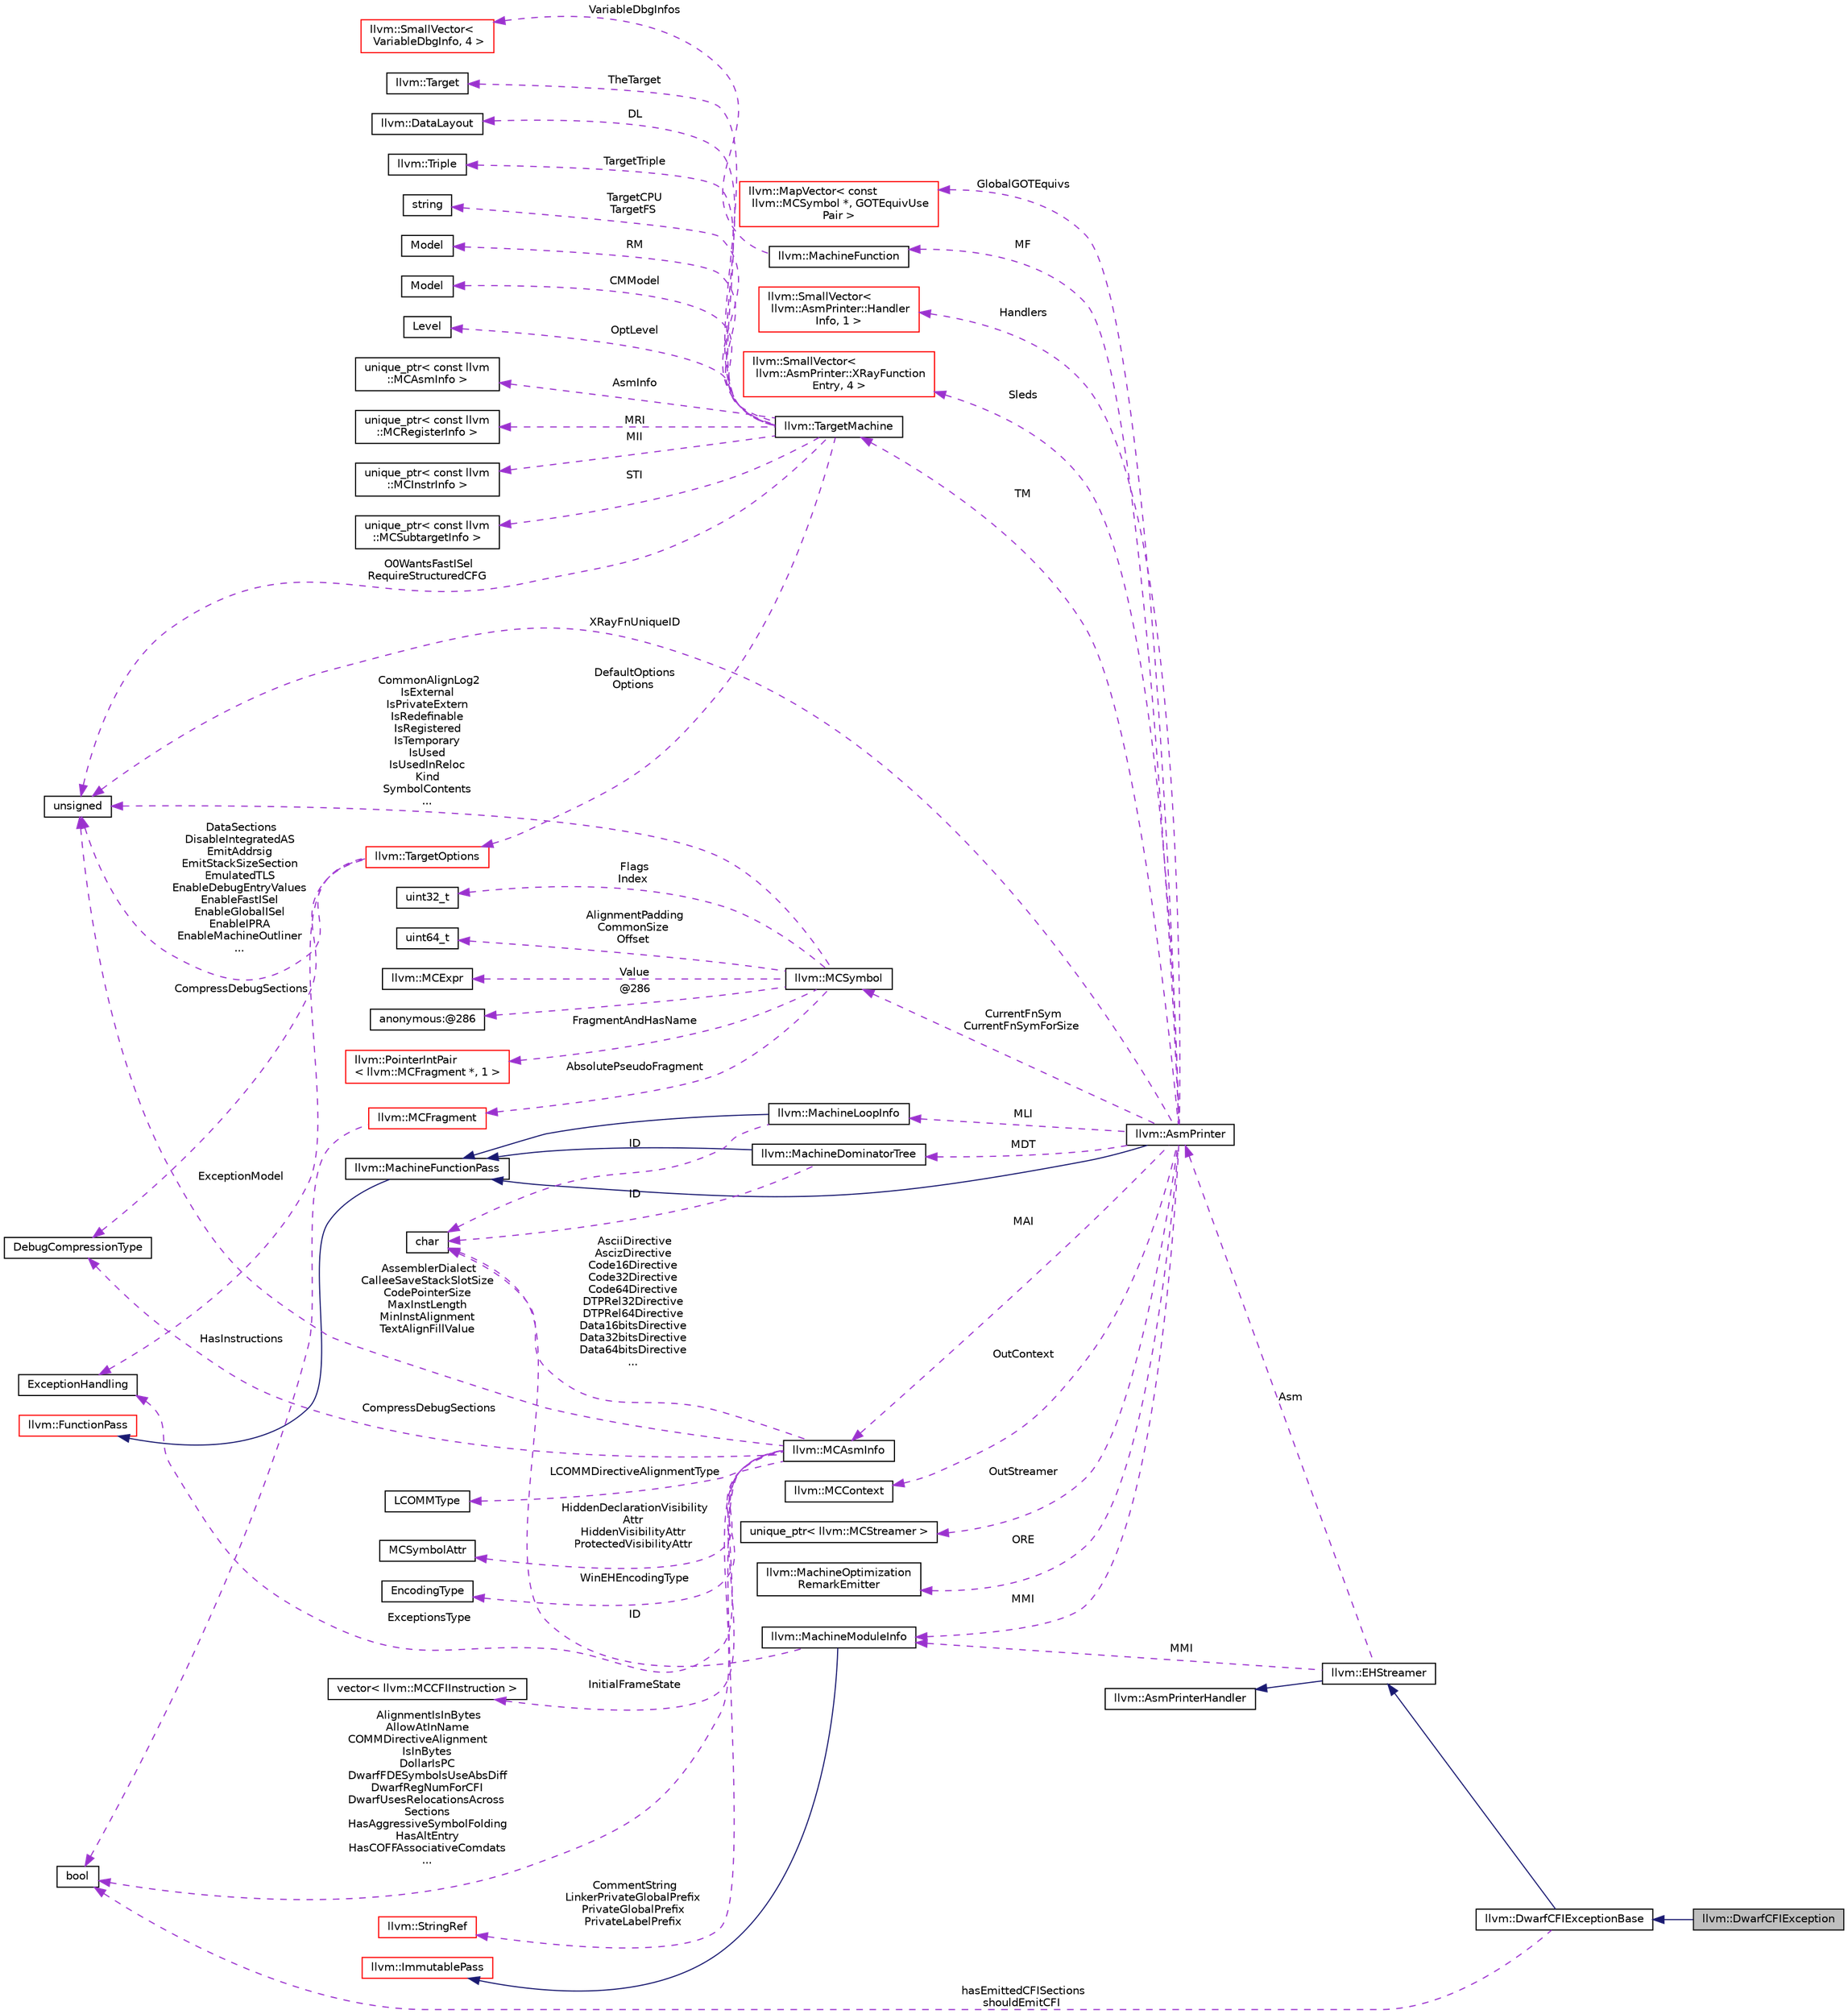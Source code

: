 digraph "llvm::DwarfCFIException"
{
 // LATEX_PDF_SIZE
  bgcolor="transparent";
  edge [fontname="Helvetica",fontsize="10",labelfontname="Helvetica",labelfontsize="10"];
  node [fontname="Helvetica",fontsize="10",shape="box"];
  rankdir="LR";
  Node1 [label="llvm::DwarfCFIException",height=0.2,width=0.4,color="black", fillcolor="grey75", style="filled", fontcolor="black",tooltip=" "];
  Node2 -> Node1 [dir="back",color="midnightblue",fontsize="10",style="solid",fontname="Helvetica"];
  Node2 [label="llvm::DwarfCFIExceptionBase",height=0.2,width=0.4,color="black",URL="$classllvm_1_1DwarfCFIExceptionBase.html",tooltip=" "];
  Node3 -> Node2 [dir="back",color="midnightblue",fontsize="10",style="solid",fontname="Helvetica"];
  Node3 [label="llvm::EHStreamer",height=0.2,width=0.4,color="black",URL="$classllvm_1_1EHStreamer.html",tooltip="Emits exception handling directives."];
  Node4 -> Node3 [dir="back",color="midnightblue",fontsize="10",style="solid",fontname="Helvetica"];
  Node4 [label="llvm::AsmPrinterHandler",height=0.2,width=0.4,color="black",URL="$classllvm_1_1AsmPrinterHandler.html",tooltip="Collects and handles AsmPrinter objects required to build debug or EH information."];
  Node5 -> Node3 [dir="back",color="darkorchid3",fontsize="10",style="dashed",label=" Asm" ,fontname="Helvetica"];
  Node5 [label="llvm::AsmPrinter",height=0.2,width=0.4,color="black",URL="$classllvm_1_1AsmPrinter.html",tooltip="This class is intended to be used as a driving class for all asm writers."];
  Node6 -> Node5 [dir="back",color="midnightblue",fontsize="10",style="solid",fontname="Helvetica"];
  Node6 [label="llvm::MachineFunctionPass",height=0.2,width=0.4,color="black",URL="$classllvm_1_1MachineFunctionPass.html",tooltip="MachineFunctionPass - This class adapts the FunctionPass interface to allow convenient creation of pa..."];
  Node7 -> Node6 [dir="back",color="midnightblue",fontsize="10",style="solid",fontname="Helvetica"];
  Node7 [label="llvm::FunctionPass",height=0.2,width=0.4,color="red",URL="$classllvm_1_1FunctionPass.html",tooltip="FunctionPass class - This class is used to implement most global optimizations."];
  Node9 -> Node5 [dir="back",color="darkorchid3",fontsize="10",style="dashed",label=" TM" ,fontname="Helvetica"];
  Node9 [label="llvm::TargetMachine",height=0.2,width=0.4,color="black",URL="$classllvm_1_1TargetMachine.html",tooltip="Primary interface to the complete machine description for the target machine."];
  Node10 -> Node9 [dir="back",color="darkorchid3",fontsize="10",style="dashed",label=" TheTarget" ,fontname="Helvetica"];
  Node10 [label="llvm::Target",height=0.2,width=0.4,color="black",URL="$classllvm_1_1Target.html",tooltip="Target - Wrapper for Target specific information."];
  Node11 -> Node9 [dir="back",color="darkorchid3",fontsize="10",style="dashed",label=" DL" ,fontname="Helvetica"];
  Node11 [label="llvm::DataLayout",height=0.2,width=0.4,color="black",URL="$classllvm_1_1DataLayout.html",tooltip="A parsed version of the target data layout string in and methods for querying it."];
  Node12 -> Node9 [dir="back",color="darkorchid3",fontsize="10",style="dashed",label=" TargetTriple" ,fontname="Helvetica"];
  Node12 [label="llvm::Triple",height=0.2,width=0.4,color="black",URL="$classllvm_1_1Triple.html",tooltip="Triple - Helper class for working with autoconf configuration names."];
  Node13 -> Node9 [dir="back",color="darkorchid3",fontsize="10",style="dashed",label=" TargetCPU\nTargetFS" ,fontname="Helvetica"];
  Node13 [label="string",height=0.2,width=0.4,color="black",tooltip=" "];
  Node14 -> Node9 [dir="back",color="darkorchid3",fontsize="10",style="dashed",label=" RM" ,fontname="Helvetica"];
  Node14 [label="Model",height=0.2,width=0.4,color="black",tooltip=" "];
  Node15 -> Node9 [dir="back",color="darkorchid3",fontsize="10",style="dashed",label=" CMModel" ,fontname="Helvetica"];
  Node15 [label="Model",height=0.2,width=0.4,color="black",tooltip=" "];
  Node16 -> Node9 [dir="back",color="darkorchid3",fontsize="10",style="dashed",label=" OptLevel" ,fontname="Helvetica"];
  Node16 [label="Level",height=0.2,width=0.4,color="black",tooltip=" "];
  Node17 -> Node9 [dir="back",color="darkorchid3",fontsize="10",style="dashed",label=" AsmInfo" ,fontname="Helvetica"];
  Node17 [label="unique_ptr\< const llvm\l::MCAsmInfo \>",height=0.2,width=0.4,color="black",tooltip=" "];
  Node18 -> Node9 [dir="back",color="darkorchid3",fontsize="10",style="dashed",label=" MRI" ,fontname="Helvetica"];
  Node18 [label="unique_ptr\< const llvm\l::MCRegisterInfo \>",height=0.2,width=0.4,color="black",tooltip=" "];
  Node19 -> Node9 [dir="back",color="darkorchid3",fontsize="10",style="dashed",label=" MII" ,fontname="Helvetica"];
  Node19 [label="unique_ptr\< const llvm\l::MCInstrInfo \>",height=0.2,width=0.4,color="black",tooltip=" "];
  Node20 -> Node9 [dir="back",color="darkorchid3",fontsize="10",style="dashed",label=" STI" ,fontname="Helvetica"];
  Node20 [label="unique_ptr\< const llvm\l::MCSubtargetInfo \>",height=0.2,width=0.4,color="black",tooltip=" "];
  Node21 -> Node9 [dir="back",color="darkorchid3",fontsize="10",style="dashed",label=" O0WantsFastISel\nRequireStructuredCFG" ,fontname="Helvetica"];
  Node21 [label="unsigned",height=0.2,width=0.4,color="black",URL="$classunsigned.html",tooltip=" "];
  Node22 -> Node9 [dir="back",color="darkorchid3",fontsize="10",style="dashed",label=" DefaultOptions\nOptions" ,fontname="Helvetica"];
  Node22 [label="llvm::TargetOptions",height=0.2,width=0.4,color="red",URL="$classllvm_1_1TargetOptions.html",tooltip=" "];
  Node21 -> Node22 [dir="back",color="darkorchid3",fontsize="10",style="dashed",label=" DataSections\nDisableIntegratedAS\nEmitAddrsig\nEmitStackSizeSection\nEmulatedTLS\nEnableDebugEntryValues\nEnableFastISel\nEnableGlobalISel\nEnableIPRA\nEnableMachineOutliner\n..." ,fontname="Helvetica"];
  Node24 -> Node22 [dir="back",color="darkorchid3",fontsize="10",style="dashed",label=" CompressDebugSections" ,fontname="Helvetica"];
  Node24 [label="DebugCompressionType",height=0.2,width=0.4,color="black",tooltip=" "];
  Node31 -> Node22 [dir="back",color="darkorchid3",fontsize="10",style="dashed",label=" ExceptionModel" ,fontname="Helvetica"];
  Node31 [label="ExceptionHandling",height=0.2,width=0.4,color="black",tooltip=" "];
  Node36 -> Node5 [dir="back",color="darkorchid3",fontsize="10",style="dashed",label=" MAI" ,fontname="Helvetica"];
  Node36 [label="llvm::MCAsmInfo",height=0.2,width=0.4,color="black",URL="$classllvm_1_1MCAsmInfo.html",tooltip="This class is intended to be used as a base class for asm properties and features specific to the tar..."];
  Node21 -> Node36 [dir="back",color="darkorchid3",fontsize="10",style="dashed",label=" AssemblerDialect\nCalleeSaveStackSlotSize\nCodePointerSize\nMaxInstLength\nMinInstAlignment\nTextAlignFillValue" ,fontname="Helvetica"];
  Node33 -> Node36 [dir="back",color="darkorchid3",fontsize="10",style="dashed",label=" AlignmentIsInBytes\nAllowAtInName\nCOMMDirectiveAlignment\lIsInBytes\nDollarIsPC\nDwarfFDESymbolsUseAbsDiff\nDwarfRegNumForCFI\nDwarfUsesRelocationsAcross\lSections\nHasAggressiveSymbolFolding\nHasAltEntry\nHasCOFFAssociativeComdats\n..." ,fontname="Helvetica"];
  Node33 [label="bool",height=0.2,width=0.4,color="black",URL="$classbool.html",tooltip=" "];
  Node37 -> Node36 [dir="back",color="darkorchid3",fontsize="10",style="dashed",label=" AsciiDirective\nAscizDirective\nCode16Directive\nCode32Directive\nCode64Directive\nDTPRel32Directive\nDTPRel64Directive\nData16bitsDirective\nData32bitsDirective\nData64bitsDirective\n..." ,fontname="Helvetica"];
  Node37 [label="char",height=0.2,width=0.4,color="black",URL="$classchar.html",tooltip=" "];
  Node38 -> Node36 [dir="back",color="darkorchid3",fontsize="10",style="dashed",label=" CommentString\nLinkerPrivateGlobalPrefix\nPrivateGlobalPrefix\nPrivateLabelPrefix" ,fontname="Helvetica"];
  Node38 [label="llvm::StringRef",height=0.2,width=0.4,color="red",URL="$classllvm_1_1StringRef.html",tooltip="StringRef - Represent a constant reference to a string, i.e."];
  Node40 -> Node36 [dir="back",color="darkorchid3",fontsize="10",style="dashed",label=" LCOMMDirectiveAlignmentType" ,fontname="Helvetica"];
  Node40 [label="LCOMMType",height=0.2,width=0.4,color="black",tooltip=" "];
  Node41 -> Node36 [dir="back",color="darkorchid3",fontsize="10",style="dashed",label=" HiddenDeclarationVisibility\lAttr\nHiddenVisibilityAttr\nProtectedVisibilityAttr" ,fontname="Helvetica"];
  Node41 [label="MCSymbolAttr",height=0.2,width=0.4,color="black",tooltip=" "];
  Node31 -> Node36 [dir="back",color="darkorchid3",fontsize="10",style="dashed",label=" ExceptionsType" ,fontname="Helvetica"];
  Node42 -> Node36 [dir="back",color="darkorchid3",fontsize="10",style="dashed",label=" WinEHEncodingType" ,fontname="Helvetica"];
  Node42 [label="EncodingType",height=0.2,width=0.4,color="black",tooltip=" "];
  Node43 -> Node36 [dir="back",color="darkorchid3",fontsize="10",style="dashed",label=" InitialFrameState" ,fontname="Helvetica"];
  Node43 [label="vector\< llvm::MCCFIInstruction \>",height=0.2,width=0.4,color="black",tooltip=" "];
  Node24 -> Node36 [dir="back",color="darkorchid3",fontsize="10",style="dashed",label=" CompressDebugSections" ,fontname="Helvetica"];
  Node44 -> Node5 [dir="back",color="darkorchid3",fontsize="10",style="dashed",label=" OutContext" ,fontname="Helvetica"];
  Node44 [label="llvm::MCContext",height=0.2,width=0.4,color="black",URL="$classllvm_1_1MCContext.html",tooltip="Context object for machine code objects."];
  Node45 -> Node5 [dir="back",color="darkorchid3",fontsize="10",style="dashed",label=" OutStreamer" ,fontname="Helvetica"];
  Node45 [label="unique_ptr\< llvm::MCStreamer \>",height=0.2,width=0.4,color="black",tooltip=" "];
  Node46 -> Node5 [dir="back",color="darkorchid3",fontsize="10",style="dashed",label=" MF" ,fontname="Helvetica"];
  Node46 [label="llvm::MachineFunction",height=0.2,width=0.4,color="black",URL="$classllvm_1_1MachineFunction.html",tooltip=" "];
  Node47 -> Node46 [dir="back",color="darkorchid3",fontsize="10",style="dashed",label=" VariableDbgInfos" ,fontname="Helvetica"];
  Node47 [label="llvm::SmallVector\<\l VariableDbgInfo, 4 \>",height=0.2,width=0.4,color="red",URL="$classllvm_1_1SmallVector.html",tooltip=" "];
  Node61 -> Node5 [dir="back",color="darkorchid3",fontsize="10",style="dashed",label=" MMI" ,fontname="Helvetica"];
  Node61 [label="llvm::MachineModuleInfo",height=0.2,width=0.4,color="black",URL="$classllvm_1_1MachineModuleInfo.html",tooltip="This class contains meta information specific to a module."];
  Node62 -> Node61 [dir="back",color="midnightblue",fontsize="10",style="solid",fontname="Helvetica"];
  Node62 [label="llvm::ImmutablePass",height=0.2,width=0.4,color="red",URL="$classllvm_1_1ImmutablePass.html",tooltip="ImmutablePass class - This class is used to provide information that does not need to be run."];
  Node37 -> Node61 [dir="back",color="darkorchid3",fontsize="10",style="dashed",label=" ID" ,fontname="Helvetica"];
  Node64 -> Node5 [dir="back",color="darkorchid3",fontsize="10",style="dashed",label=" MDT" ,fontname="Helvetica"];
  Node64 [label="llvm::MachineDominatorTree",height=0.2,width=0.4,color="black",URL="$classllvm_1_1MachineDominatorTree.html",tooltip="DominatorTree Class - Concrete subclass of DominatorTreeBase that is used to compute a normal dominat..."];
  Node6 -> Node64 [dir="back",color="midnightblue",fontsize="10",style="solid",fontname="Helvetica"];
  Node37 -> Node64 [dir="back",color="darkorchid3",fontsize="10",style="dashed",label=" ID" ,fontname="Helvetica"];
  Node65 -> Node5 [dir="back",color="darkorchid3",fontsize="10",style="dashed",label=" MLI" ,fontname="Helvetica"];
  Node65 [label="llvm::MachineLoopInfo",height=0.2,width=0.4,color="black",URL="$classllvm_1_1MachineLoopInfo.html",tooltip=" "];
  Node6 -> Node65 [dir="back",color="midnightblue",fontsize="10",style="solid",fontname="Helvetica"];
  Node37 -> Node65 [dir="back",color="darkorchid3",fontsize="10",style="dashed",label=" ID" ,fontname="Helvetica"];
  Node66 -> Node5 [dir="back",color="darkorchid3",fontsize="10",style="dashed",label=" ORE" ,fontname="Helvetica"];
  Node66 [label="llvm::MachineOptimization\lRemarkEmitter",height=0.2,width=0.4,color="black",URL="$classllvm_1_1MachineOptimizationRemarkEmitter.html",tooltip="The optimization diagnostic interface."];
  Node67 -> Node5 [dir="back",color="darkorchid3",fontsize="10",style="dashed",label=" CurrentFnSym\nCurrentFnSymForSize" ,fontname="Helvetica"];
  Node67 [label="llvm::MCSymbol",height=0.2,width=0.4,color="black",URL="$classllvm_1_1MCSymbol.html",tooltip="MCSymbol - Instances of this class represent a symbol name in the MC file, and MCSymbols are created ..."];
  Node68 -> Node67 [dir="back",color="darkorchid3",fontsize="10",style="dashed",label=" AbsolutePseudoFragment" ,fontname="Helvetica"];
  Node68 [label="llvm::MCFragment",height=0.2,width=0.4,color="red",URL="$classllvm_1_1MCFragment.html",tooltip=" "];
  Node33 -> Node68 [dir="back",color="darkorchid3",fontsize="10",style="dashed",label=" HasInstructions" ,fontname="Helvetica"];
  Node78 -> Node67 [dir="back",color="darkorchid3",fontsize="10",style="dashed",label=" FragmentAndHasName" ,fontname="Helvetica"];
  Node78 [label="llvm::PointerIntPair\l\< llvm::MCFragment *, 1 \>",height=0.2,width=0.4,color="red",URL="$classllvm_1_1PointerIntPair.html",tooltip=" "];
  Node21 -> Node67 [dir="back",color="darkorchid3",fontsize="10",style="dashed",label=" CommonAlignLog2\nIsExternal\nIsPrivateExtern\nIsRedefinable\nIsRegistered\nIsTemporary\nIsUsed\nIsUsedInReloc\nKind\nSymbolContents\n..." ,fontname="Helvetica"];
  Node80 -> Node67 [dir="back",color="darkorchid3",fontsize="10",style="dashed",label=" Flags\nIndex" ,fontname="Helvetica"];
  Node80 [label="uint32_t",height=0.2,width=0.4,color="black",URL="$classuint32__t.html",tooltip=" "];
  Node81 -> Node67 [dir="back",color="darkorchid3",fontsize="10",style="dashed",label=" AlignmentPadding\nCommonSize\nOffset" ,fontname="Helvetica"];
  Node81 [label="uint64_t",height=0.2,width=0.4,color="black",tooltip=" "];
  Node82 -> Node67 [dir="back",color="darkorchid3",fontsize="10",style="dashed",label=" Value" ,fontname="Helvetica"];
  Node82 [label="llvm::MCExpr",height=0.2,width=0.4,color="black",URL="$classllvm_1_1MCExpr.html",tooltip="Base class for the full range of assembler expressions which are needed for parsing."];
  Node83 -> Node67 [dir="back",color="darkorchid3",fontsize="10",style="dashed",label=" @286" ,fontname="Helvetica"];
  Node83 [label="anonymous:@286",height=0.2,width=0.4,color="black",tooltip=" "];
  Node84 -> Node5 [dir="back",color="darkorchid3",fontsize="10",style="dashed",label=" GlobalGOTEquivs" ,fontname="Helvetica"];
  Node84 [label="llvm::MapVector\< const\l llvm::MCSymbol *, GOTEquivUse\lPair \>",height=0.2,width=0.4,color="red",URL="$classllvm_1_1MapVector.html",tooltip=" "];
  Node86 -> Node5 [dir="back",color="darkorchid3",fontsize="10",style="dashed",label=" Handlers" ,fontname="Helvetica"];
  Node86 [label="llvm::SmallVector\<\l llvm::AsmPrinter::Handler\lInfo, 1 \>",height=0.2,width=0.4,color="red",URL="$classllvm_1_1SmallVector.html",tooltip=" "];
  Node89 -> Node5 [dir="back",color="darkorchid3",fontsize="10",style="dashed",label=" Sleds" ,fontname="Helvetica"];
  Node89 [label="llvm::SmallVector\<\l llvm::AsmPrinter::XRayFunction\lEntry, 4 \>",height=0.2,width=0.4,color="red",URL="$classllvm_1_1SmallVector.html",tooltip=" "];
  Node21 -> Node5 [dir="back",color="darkorchid3",fontsize="10",style="dashed",label=" XRayFnUniqueID" ,fontname="Helvetica"];
  Node61 -> Node3 [dir="back",color="darkorchid3",fontsize="10",style="dashed",label=" MMI" ,fontname="Helvetica"];
  Node33 -> Node2 [dir="back",color="darkorchid3",fontsize="10",style="dashed",label=" hasEmittedCFISections\nshouldEmitCFI" ,fontname="Helvetica"];
}
